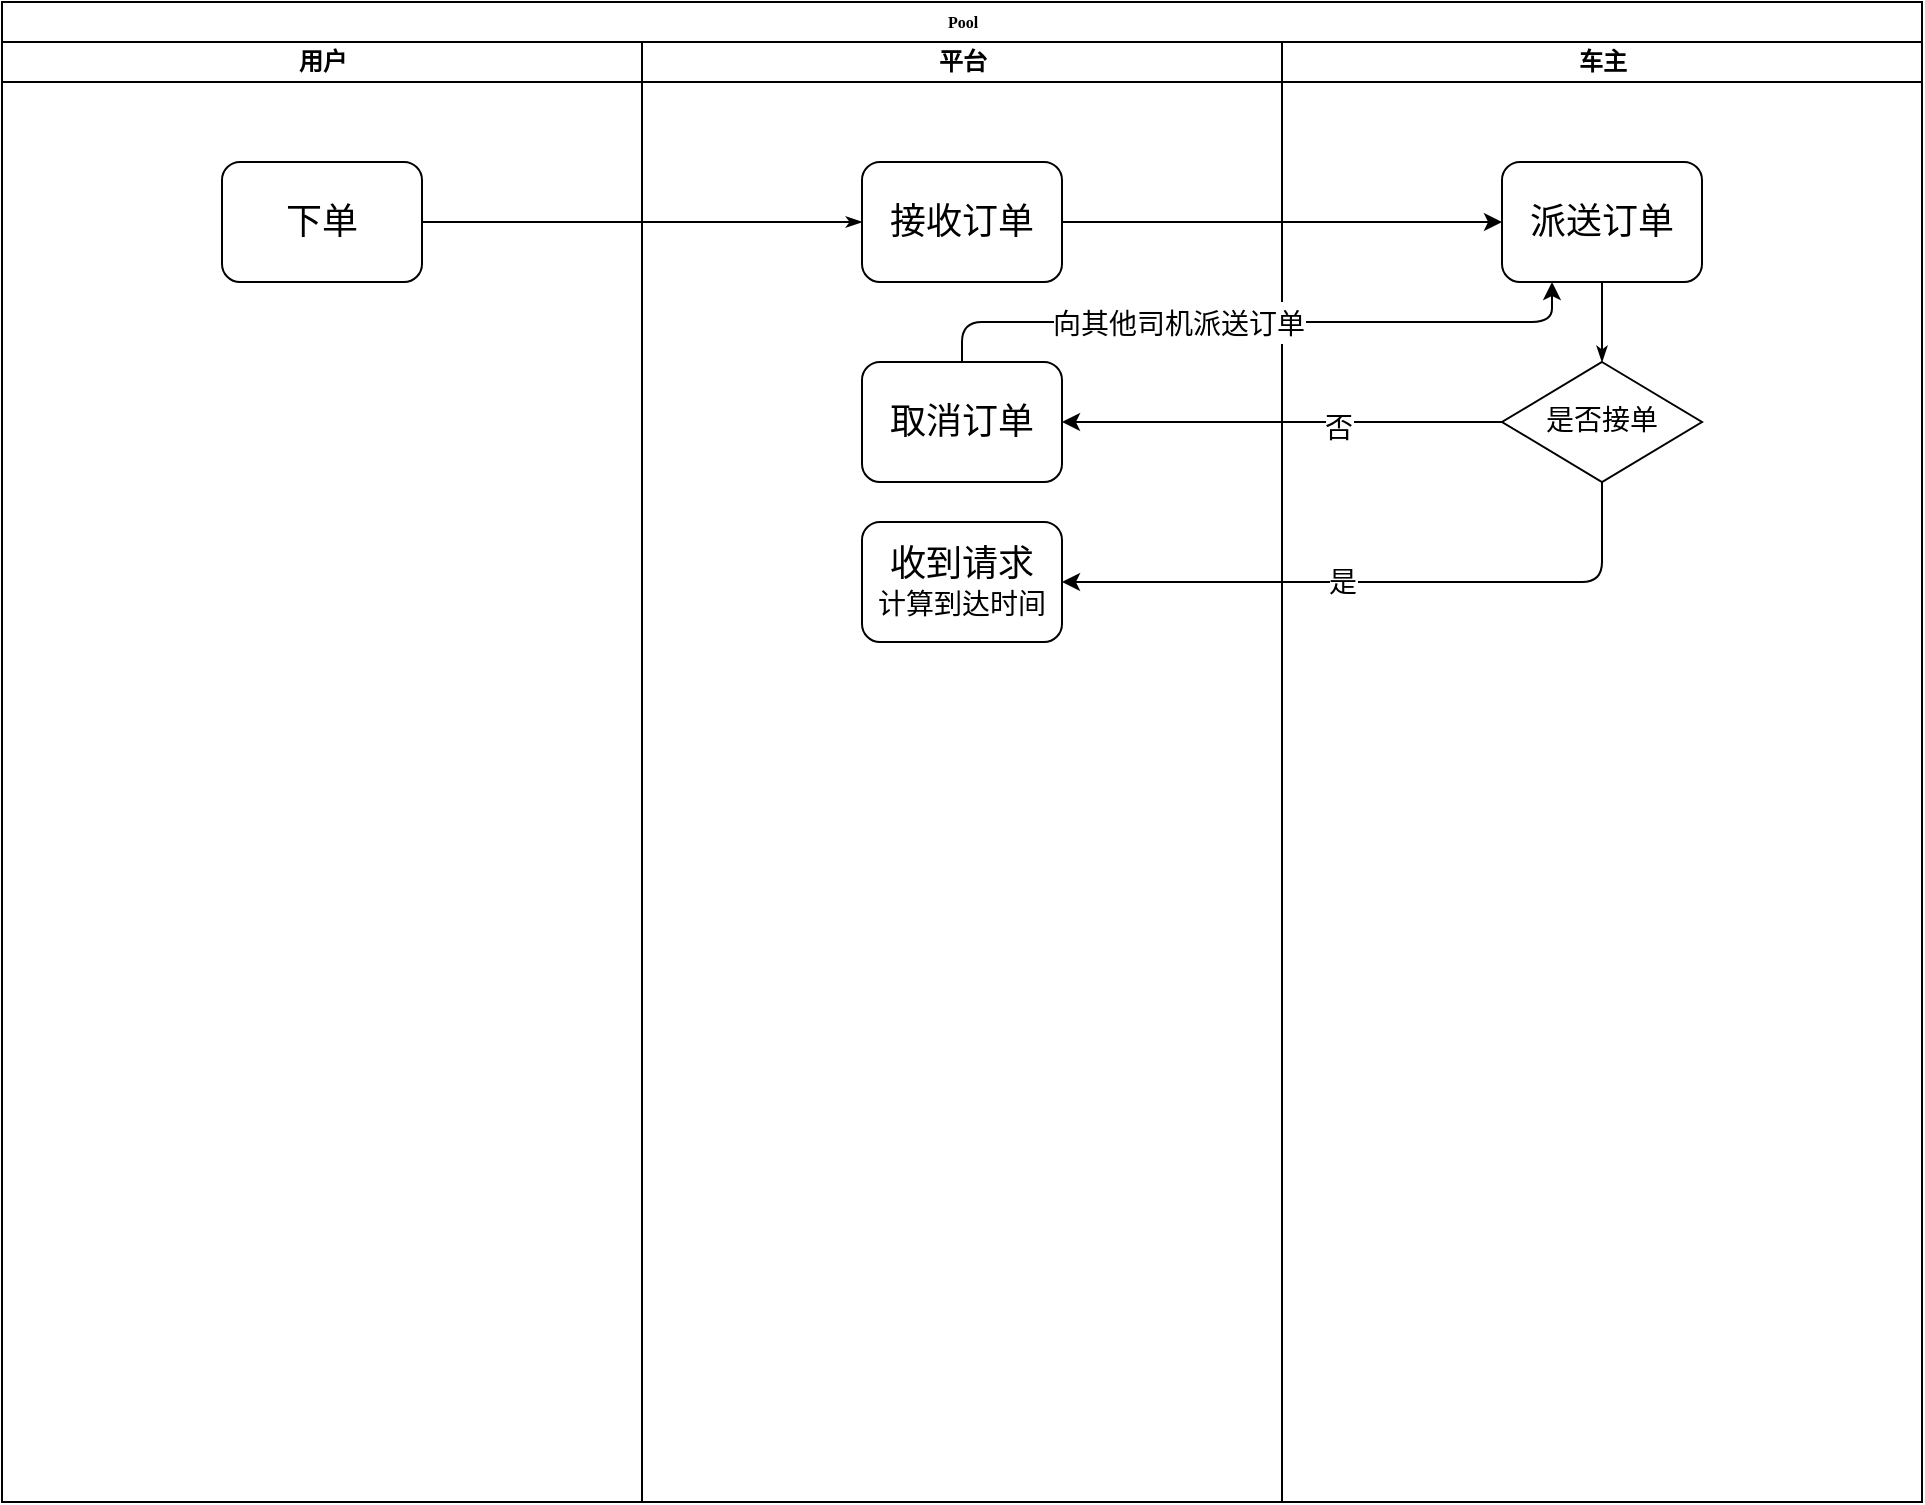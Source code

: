 <mxfile version="18.0.4" type="github">
  <diagram name="Page-1" id="74e2e168-ea6b-b213-b513-2b3c1d86103e">
    <mxGraphModel dx="1213" dy="749" grid="1" gridSize="10" guides="1" tooltips="1" connect="1" arrows="1" fold="1" page="1" pageScale="1" pageWidth="1100" pageHeight="850" background="none" math="0" shadow="0">
      <root>
        <mxCell id="0" />
        <mxCell id="1" parent="0" />
        <mxCell id="77e6c97f196da883-1" value="Pool" style="swimlane;html=1;childLayout=stackLayout;startSize=20;rounded=0;shadow=0;labelBackgroundColor=none;strokeWidth=1;fontFamily=Verdana;fontSize=8;align=center;" parent="1" vertex="1">
          <mxGeometry x="70" y="40" width="960" height="750" as="geometry" />
        </mxCell>
        <mxCell id="77e6c97f196da883-2" value="用户" style="swimlane;html=1;startSize=20;" parent="77e6c97f196da883-1" vertex="1">
          <mxGeometry y="20" width="320" height="730" as="geometry" />
        </mxCell>
        <mxCell id="77e6c97f196da883-8" value="&lt;font style=&quot;font-size: 18px;&quot;&gt;下单&lt;/font&gt;" style="rounded=1;whiteSpace=wrap;html=1;shadow=0;labelBackgroundColor=none;strokeWidth=1;fontFamily=Verdana;fontSize=8;align=center;" parent="77e6c97f196da883-2" vertex="1">
          <mxGeometry x="110" y="60" width="100" height="60" as="geometry" />
        </mxCell>
        <mxCell id="77e6c97f196da883-26" style="edgeStyle=orthogonalEdgeStyle;rounded=1;html=1;labelBackgroundColor=none;startArrow=none;startFill=0;startSize=5;endArrow=classicThin;endFill=1;endSize=5;jettySize=auto;orthogonalLoop=1;strokeWidth=1;fontFamily=Verdana;fontSize=8" parent="77e6c97f196da883-1" source="77e6c97f196da883-8" target="77e6c97f196da883-11" edge="1">
          <mxGeometry relative="1" as="geometry" />
        </mxCell>
        <mxCell id="77e6c97f196da883-3" value="平台" style="swimlane;html=1;startSize=20;" parent="77e6c97f196da883-1" vertex="1">
          <mxGeometry x="320" y="20" width="320" height="730" as="geometry" />
        </mxCell>
        <mxCell id="77e6c97f196da883-11" value="&lt;font style=&quot;font-size: 18px;&quot;&gt;接收订单&lt;/font&gt;" style="rounded=1;whiteSpace=wrap;html=1;shadow=0;labelBackgroundColor=none;strokeWidth=1;fontFamily=Verdana;fontSize=8;align=center;" parent="77e6c97f196da883-3" vertex="1">
          <mxGeometry x="110" y="60" width="100" height="60" as="geometry" />
        </mxCell>
        <mxCell id="F1H5A6fEY7Oby9FbwrJY-3" value="&lt;font style=&quot;font-size: 18px;&quot;&gt;取消订单&lt;/font&gt;" style="rounded=1;whiteSpace=wrap;html=1;fontSize=14;" vertex="1" parent="77e6c97f196da883-3">
          <mxGeometry x="110" y="160" width="100" height="60" as="geometry" />
        </mxCell>
        <mxCell id="F1H5A6fEY7Oby9FbwrJY-9" value="&lt;font size=&quot;4&quot;&gt;收到请求&lt;/font&gt;&lt;br&gt;&lt;font style=&quot;font-size: 14px;&quot;&gt;计算到达时间&lt;/font&gt;" style="rounded=1;whiteSpace=wrap;html=1;fontSize=14;" vertex="1" parent="77e6c97f196da883-3">
          <mxGeometry x="110" y="240" width="100" height="60" as="geometry" />
        </mxCell>
        <mxCell id="77e6c97f196da883-4" value="车主" style="swimlane;html=1;startSize=20;" parent="77e6c97f196da883-1" vertex="1">
          <mxGeometry x="640" y="20" width="320" height="730" as="geometry" />
        </mxCell>
        <mxCell id="77e6c97f196da883-12" value="&lt;font style=&quot;font-size: 18px;&quot;&gt;派送订单&lt;/font&gt;" style="rounded=1;whiteSpace=wrap;html=1;shadow=0;labelBackgroundColor=none;strokeWidth=1;fontFamily=Verdana;fontSize=8;align=center;" parent="77e6c97f196da883-4" vertex="1">
          <mxGeometry x="110" y="60" width="100" height="60" as="geometry" />
        </mxCell>
        <mxCell id="77e6c97f196da883-13" value="&lt;font style=&quot;font-size: 14px;&quot;&gt;是否接单&lt;/font&gt;" style="rhombus;whiteSpace=wrap;html=1;rounded=0;shadow=0;labelBackgroundColor=none;strokeWidth=1;fontFamily=Verdana;fontSize=8;align=center;" parent="77e6c97f196da883-4" vertex="1">
          <mxGeometry x="110" y="160" width="100" height="60" as="geometry" />
        </mxCell>
        <mxCell id="77e6c97f196da883-29" style="edgeStyle=orthogonalEdgeStyle;rounded=1;html=1;labelBackgroundColor=none;startArrow=none;startFill=0;startSize=5;endArrow=classicThin;endFill=1;endSize=5;jettySize=auto;orthogonalLoop=1;strokeWidth=1;fontFamily=Verdana;fontSize=8" parent="77e6c97f196da883-4" source="77e6c97f196da883-12" target="77e6c97f196da883-13" edge="1">
          <mxGeometry relative="1" as="geometry" />
        </mxCell>
        <mxCell id="F1H5A6fEY7Oby9FbwrJY-2" style="edgeStyle=orthogonalEdgeStyle;rounded=0;orthogonalLoop=1;jettySize=auto;html=1;exitX=1;exitY=0.5;exitDx=0;exitDy=0;entryX=0;entryY=0.5;entryDx=0;entryDy=0;fontSize=14;" edge="1" parent="77e6c97f196da883-1" source="77e6c97f196da883-11" target="77e6c97f196da883-12">
          <mxGeometry relative="1" as="geometry" />
        </mxCell>
        <mxCell id="F1H5A6fEY7Oby9FbwrJY-4" style="edgeStyle=orthogonalEdgeStyle;rounded=0;orthogonalLoop=1;jettySize=auto;html=1;exitX=0;exitY=0.5;exitDx=0;exitDy=0;fontSize=14;" edge="1" parent="77e6c97f196da883-1" source="77e6c97f196da883-13" target="F1H5A6fEY7Oby9FbwrJY-3">
          <mxGeometry relative="1" as="geometry" />
        </mxCell>
        <mxCell id="F1H5A6fEY7Oby9FbwrJY-6" value="否" style="edgeLabel;html=1;align=center;verticalAlign=middle;resizable=0;points=[];fontSize=14;" vertex="1" connectable="0" parent="F1H5A6fEY7Oby9FbwrJY-4">
          <mxGeometry x="-0.254" y="3" relative="1" as="geometry">
            <mxPoint as="offset" />
          </mxGeometry>
        </mxCell>
        <mxCell id="F1H5A6fEY7Oby9FbwrJY-7" style="edgeStyle=orthogonalEdgeStyle;rounded=1;orthogonalLoop=1;jettySize=auto;html=1;exitX=0.5;exitY=0;exitDx=0;exitDy=0;entryX=0.25;entryY=1;entryDx=0;entryDy=0;fontSize=18;" edge="1" parent="77e6c97f196da883-1" source="F1H5A6fEY7Oby9FbwrJY-3" target="77e6c97f196da883-12">
          <mxGeometry relative="1" as="geometry" />
        </mxCell>
        <mxCell id="F1H5A6fEY7Oby9FbwrJY-8" value="&lt;font style=&quot;font-size: 14px;&quot;&gt;向其他司机派送订单&lt;/font&gt;" style="edgeLabel;html=1;align=center;verticalAlign=middle;resizable=0;points=[];fontSize=18;" vertex="1" connectable="0" parent="F1H5A6fEY7Oby9FbwrJY-7">
          <mxGeometry x="-0.238" relative="1" as="geometry">
            <mxPoint as="offset" />
          </mxGeometry>
        </mxCell>
        <mxCell id="F1H5A6fEY7Oby9FbwrJY-10" style="rounded=1;orthogonalLoop=1;jettySize=auto;html=1;exitX=0.5;exitY=1;exitDx=0;exitDy=0;entryX=1;entryY=0.5;entryDx=0;entryDy=0;fontSize=14;edgeStyle=orthogonalEdgeStyle;" edge="1" parent="77e6c97f196da883-1" source="77e6c97f196da883-13" target="F1H5A6fEY7Oby9FbwrJY-9">
          <mxGeometry relative="1" as="geometry" />
        </mxCell>
        <mxCell id="F1H5A6fEY7Oby9FbwrJY-11" value="是" style="edgeLabel;html=1;align=center;verticalAlign=middle;resizable=0;points=[];fontSize=14;" vertex="1" connectable="0" parent="F1H5A6fEY7Oby9FbwrJY-10">
          <mxGeometry x="-0.318" y="1" relative="1" as="geometry">
            <mxPoint x="-71" y="-1" as="offset" />
          </mxGeometry>
        </mxCell>
      </root>
    </mxGraphModel>
  </diagram>
</mxfile>
